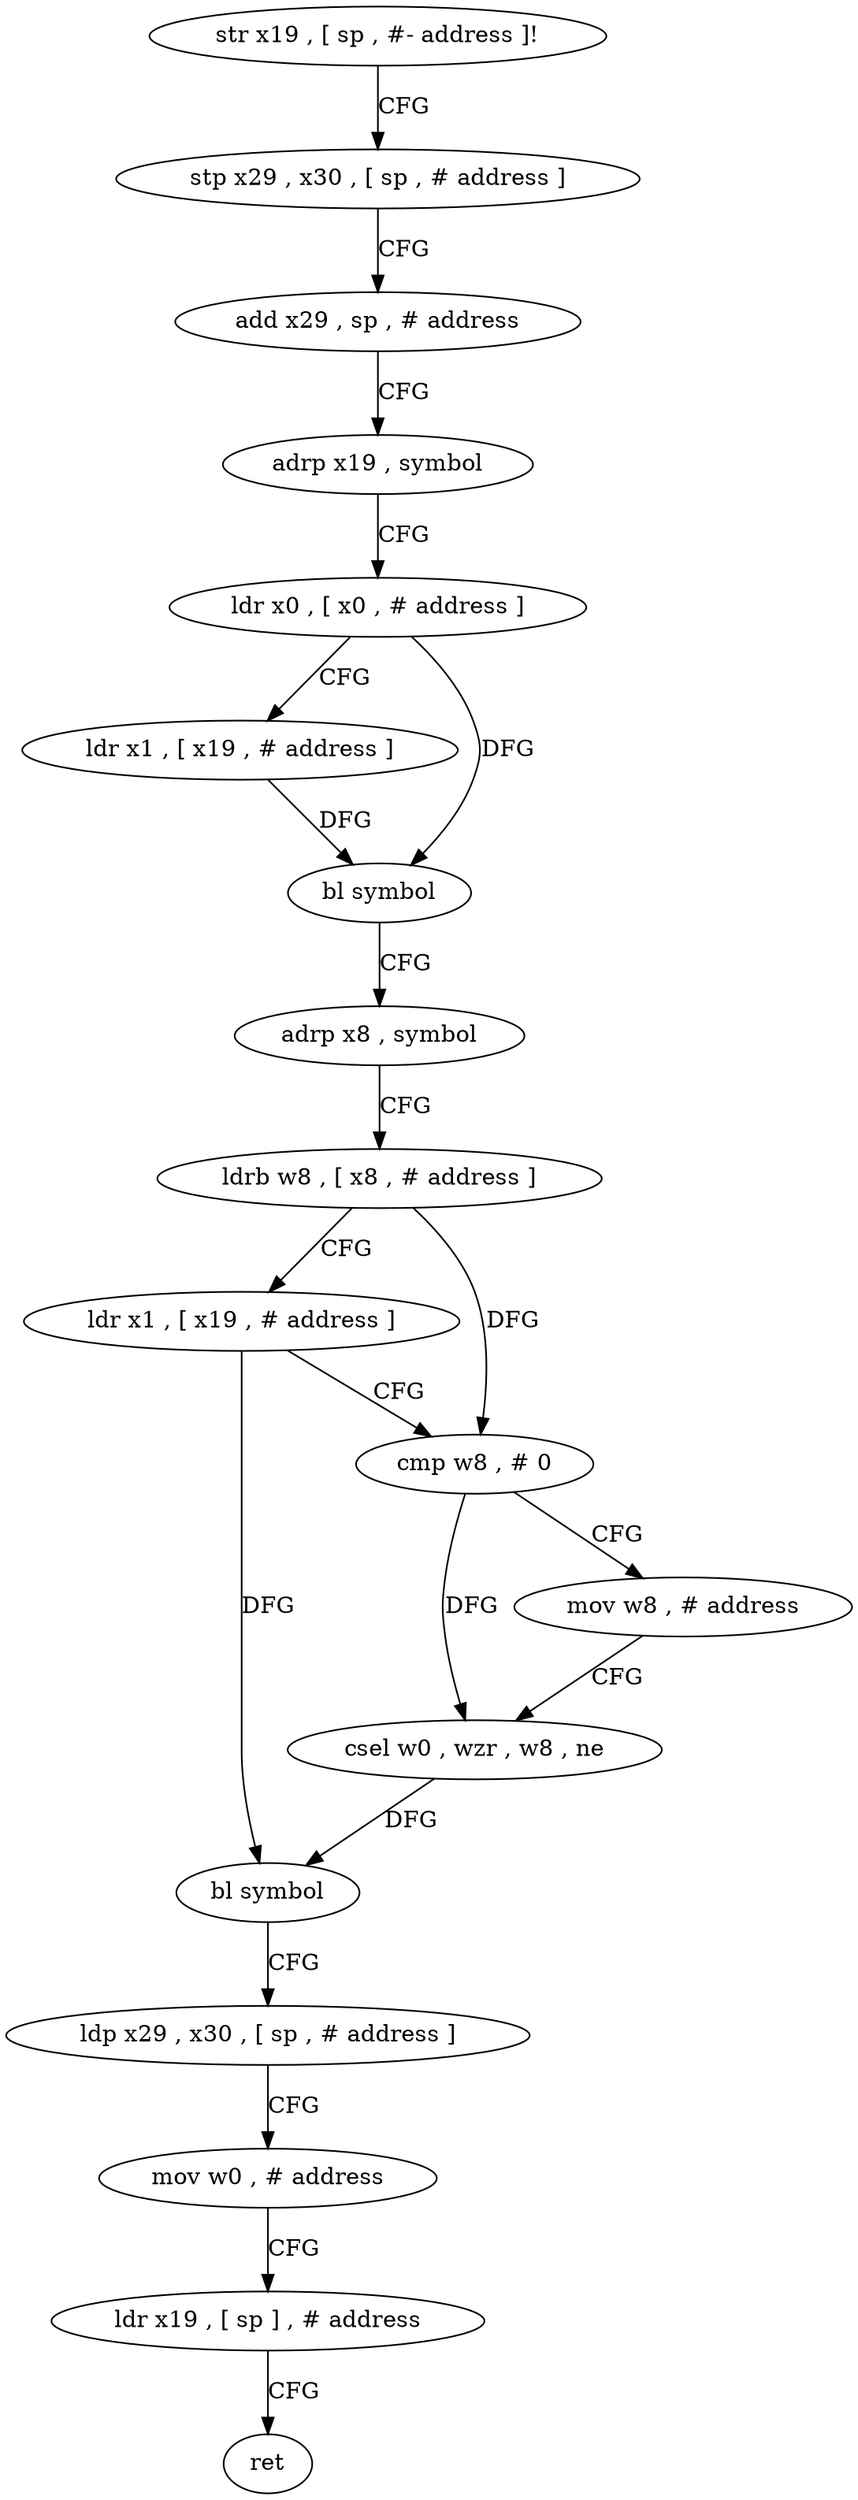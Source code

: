 digraph "func" {
"4212156" [label = "str x19 , [ sp , #- address ]!" ]
"4212160" [label = "stp x29 , x30 , [ sp , # address ]" ]
"4212164" [label = "add x29 , sp , # address" ]
"4212168" [label = "adrp x19 , symbol" ]
"4212172" [label = "ldr x0 , [ x0 , # address ]" ]
"4212176" [label = "ldr x1 , [ x19 , # address ]" ]
"4212180" [label = "bl symbol" ]
"4212184" [label = "adrp x8 , symbol" ]
"4212188" [label = "ldrb w8 , [ x8 , # address ]" ]
"4212192" [label = "ldr x1 , [ x19 , # address ]" ]
"4212196" [label = "cmp w8 , # 0" ]
"4212200" [label = "mov w8 , # address" ]
"4212204" [label = "csel w0 , wzr , w8 , ne" ]
"4212208" [label = "bl symbol" ]
"4212212" [label = "ldp x29 , x30 , [ sp , # address ]" ]
"4212216" [label = "mov w0 , # address" ]
"4212220" [label = "ldr x19 , [ sp ] , # address" ]
"4212224" [label = "ret" ]
"4212156" -> "4212160" [ label = "CFG" ]
"4212160" -> "4212164" [ label = "CFG" ]
"4212164" -> "4212168" [ label = "CFG" ]
"4212168" -> "4212172" [ label = "CFG" ]
"4212172" -> "4212176" [ label = "CFG" ]
"4212172" -> "4212180" [ label = "DFG" ]
"4212176" -> "4212180" [ label = "DFG" ]
"4212180" -> "4212184" [ label = "CFG" ]
"4212184" -> "4212188" [ label = "CFG" ]
"4212188" -> "4212192" [ label = "CFG" ]
"4212188" -> "4212196" [ label = "DFG" ]
"4212192" -> "4212196" [ label = "CFG" ]
"4212192" -> "4212208" [ label = "DFG" ]
"4212196" -> "4212200" [ label = "CFG" ]
"4212196" -> "4212204" [ label = "DFG" ]
"4212200" -> "4212204" [ label = "CFG" ]
"4212204" -> "4212208" [ label = "DFG" ]
"4212208" -> "4212212" [ label = "CFG" ]
"4212212" -> "4212216" [ label = "CFG" ]
"4212216" -> "4212220" [ label = "CFG" ]
"4212220" -> "4212224" [ label = "CFG" ]
}
